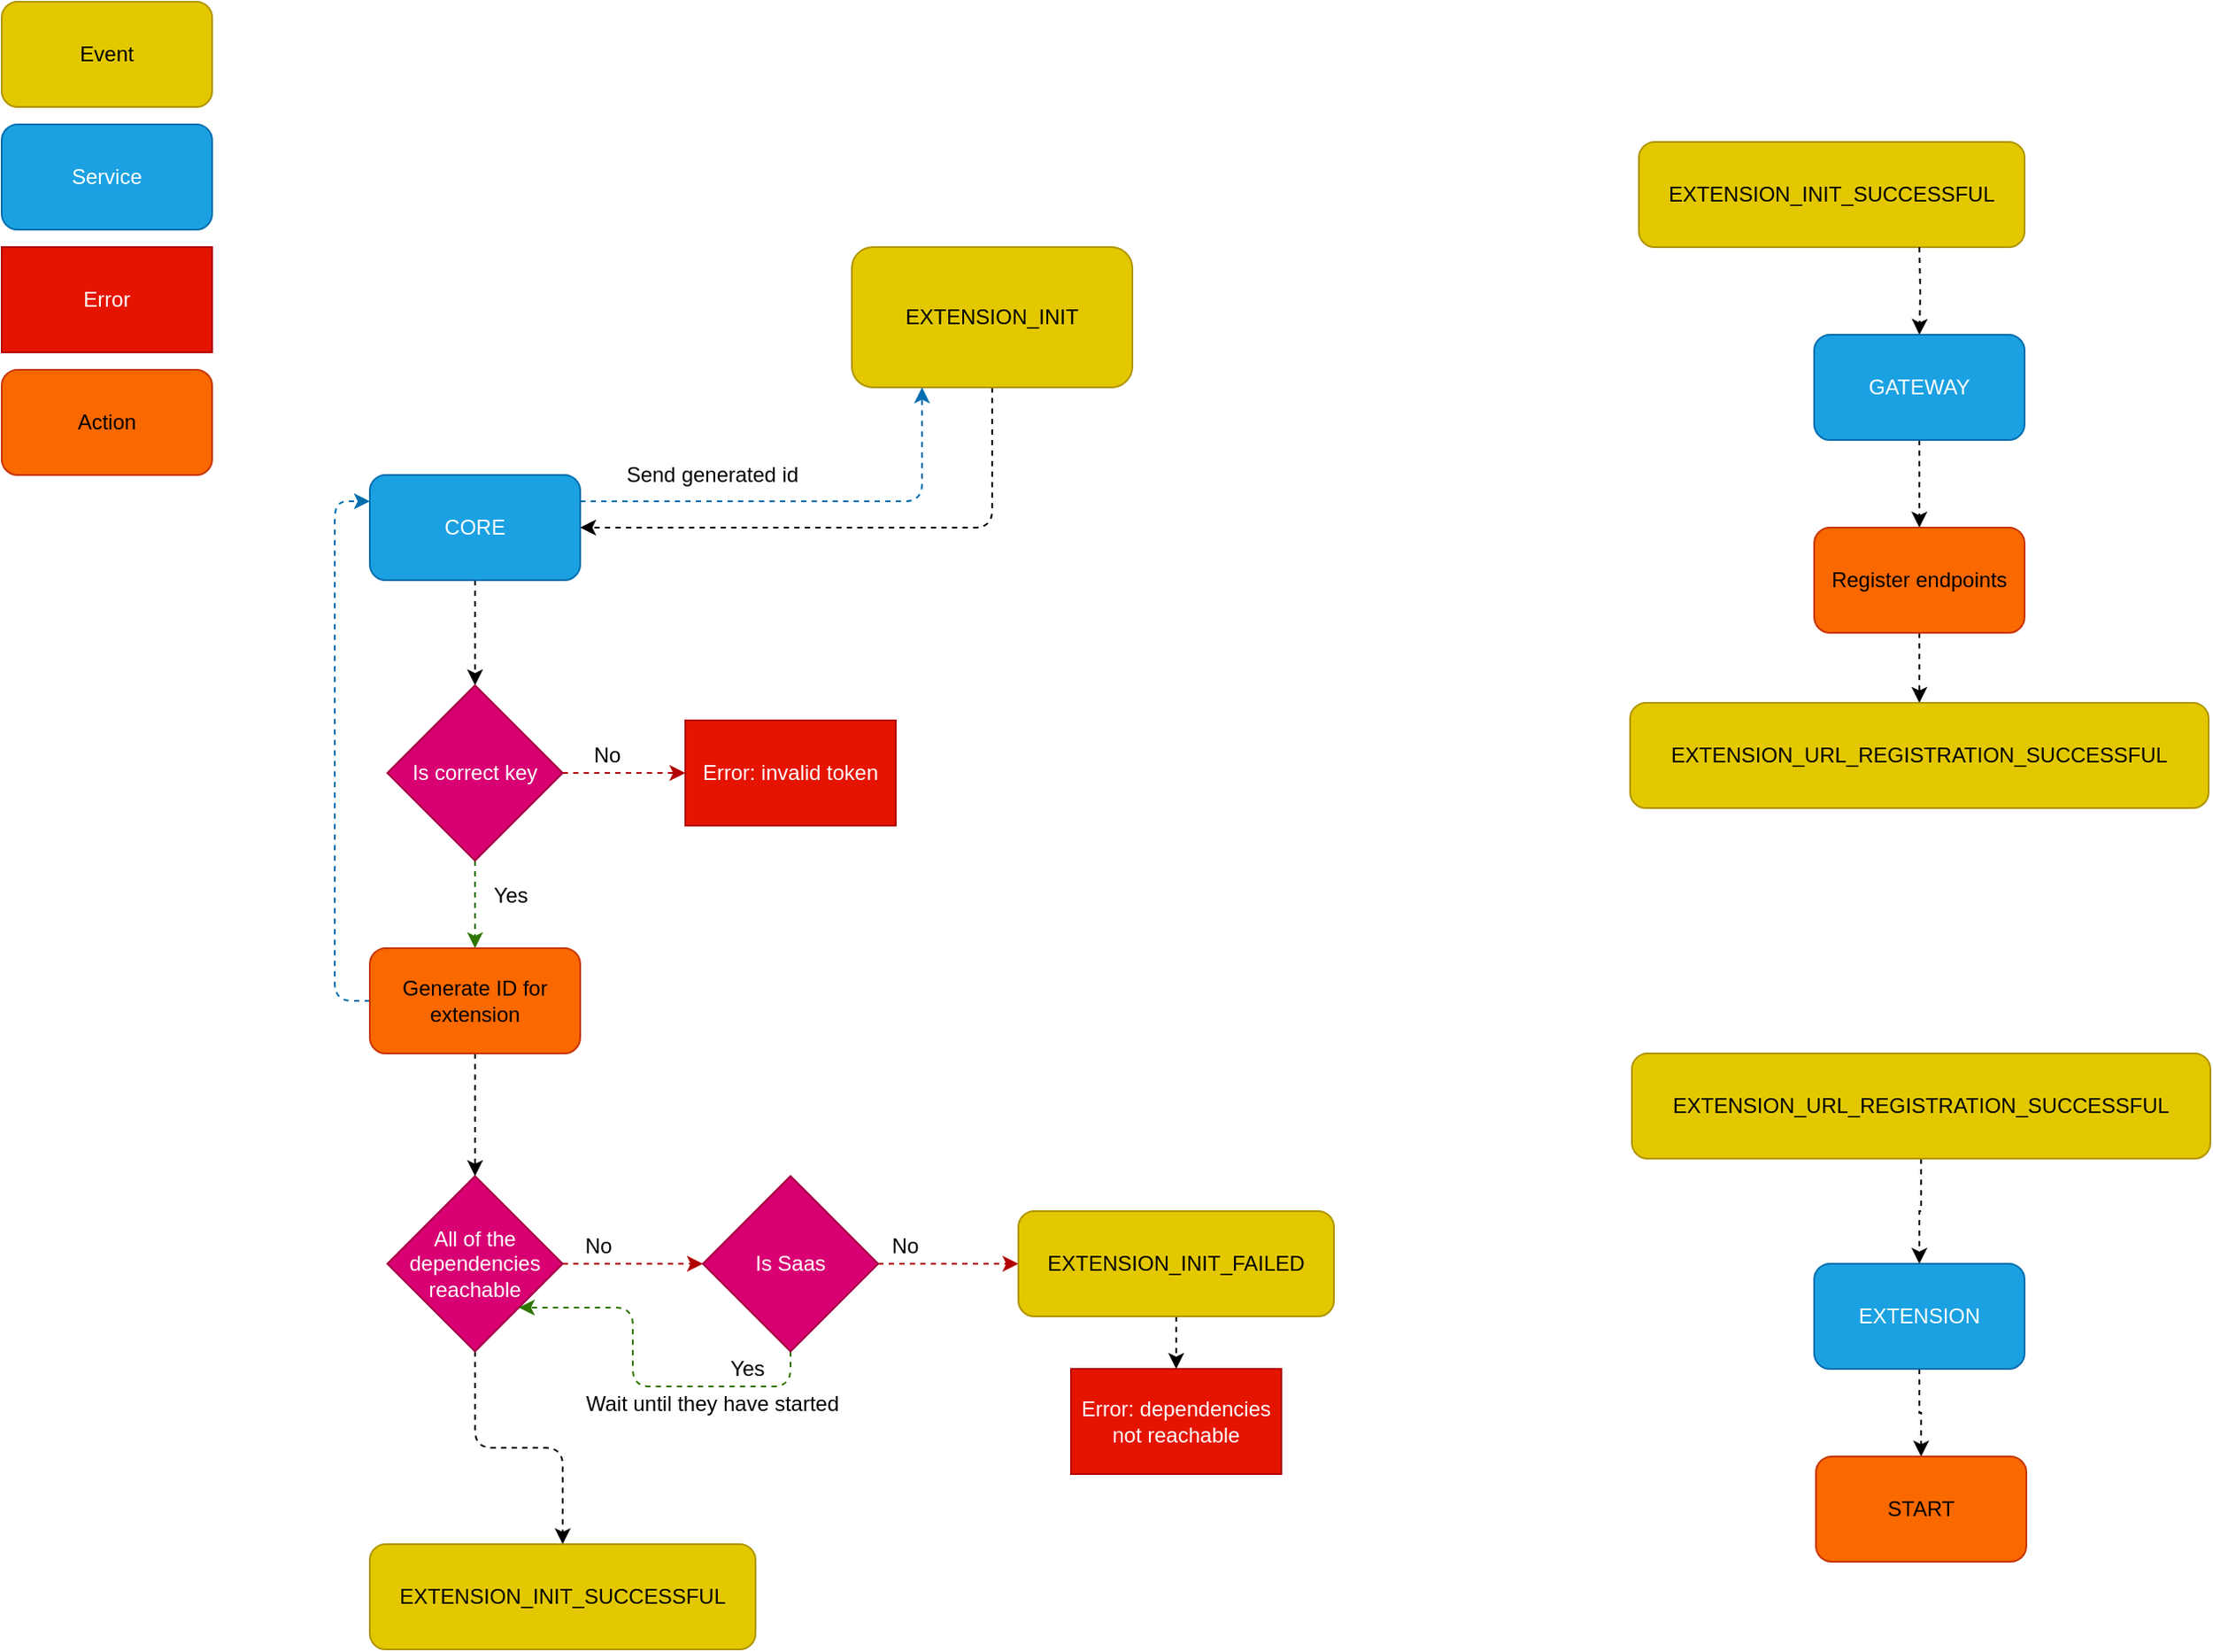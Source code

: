 <mxfile version="18.1.2" type="github">
  <diagram id="ZjD6zPGDM3K0yuI6pRIY" name="Page-1">
    <mxGraphModel dx="1736" dy="1022" grid="1" gridSize="10" guides="1" tooltips="1" connect="1" arrows="1" fold="1" page="1" pageScale="1" pageWidth="850" pageHeight="1100" math="0" shadow="0">
      <root>
        <mxCell id="0" />
        <mxCell id="1" parent="0" />
        <mxCell id="QYmY-8vBMbnwbrTFeHoW-6" style="edgeStyle=orthogonalEdgeStyle;orthogonalLoop=1;jettySize=auto;html=1;exitX=0.5;exitY=1;exitDx=0;exitDy=0;entryX=1;entryY=0.5;entryDx=0;entryDy=0;rounded=1;shadow=0;dashed=1;" parent="1" source="QYmY-8vBMbnwbrTFeHoW-2" target="QYmY-8vBMbnwbrTFeHoW-5" edge="1">
          <mxGeometry relative="1" as="geometry" />
        </mxCell>
        <mxCell id="QYmY-8vBMbnwbrTFeHoW-2" value="EXTENSION_INIT" style="rounded=1;whiteSpace=wrap;html=1;fillColor=#e3c800;strokeColor=#B09500;fontColor=#000000;" parent="1" vertex="1">
          <mxGeometry x="525" y="190" width="160" height="80" as="geometry" />
        </mxCell>
        <mxCell id="QYmY-8vBMbnwbrTFeHoW-8" style="edgeStyle=orthogonalEdgeStyle;rounded=1;orthogonalLoop=1;jettySize=auto;html=1;exitX=0.5;exitY=1;exitDx=0;exitDy=0;shadow=0;dashed=1;" parent="1" source="QYmY-8vBMbnwbrTFeHoW-5" target="QYmY-8vBMbnwbrTFeHoW-7" edge="1">
          <mxGeometry relative="1" as="geometry" />
        </mxCell>
        <mxCell id="QYmY-8vBMbnwbrTFeHoW-31" style="edgeStyle=orthogonalEdgeStyle;rounded=1;orthogonalLoop=1;jettySize=auto;html=1;exitX=1;exitY=0.25;exitDx=0;exitDy=0;entryX=0.25;entryY=1;entryDx=0;entryDy=0;shadow=0;dashed=1;fillColor=#1ba1e2;strokeColor=#006EAF;" parent="1" source="QYmY-8vBMbnwbrTFeHoW-5" target="QYmY-8vBMbnwbrTFeHoW-2" edge="1">
          <mxGeometry relative="1" as="geometry" />
        </mxCell>
        <mxCell id="QYmY-8vBMbnwbrTFeHoW-5" value="CORE" style="rounded=1;whiteSpace=wrap;html=1;fillColor=#1ba1e2;fontColor=#ffffff;strokeColor=#006EAF;" parent="1" vertex="1">
          <mxGeometry x="250" y="320" width="120" height="60" as="geometry" />
        </mxCell>
        <mxCell id="QYmY-8vBMbnwbrTFeHoW-10" style="edgeStyle=orthogonalEdgeStyle;rounded=1;orthogonalLoop=1;jettySize=auto;html=1;exitX=1;exitY=0.5;exitDx=0;exitDy=0;entryX=0;entryY=0.5;entryDx=0;entryDy=0;shadow=0;dashed=1;fillColor=#e51400;strokeColor=#B20000;" parent="1" source="QYmY-8vBMbnwbrTFeHoW-7" target="QYmY-8vBMbnwbrTFeHoW-9" edge="1">
          <mxGeometry relative="1" as="geometry" />
        </mxCell>
        <mxCell id="QYmY-8vBMbnwbrTFeHoW-14" style="edgeStyle=orthogonalEdgeStyle;rounded=1;orthogonalLoop=1;jettySize=auto;html=1;exitX=0.5;exitY=1;exitDx=0;exitDy=0;entryX=0.5;entryY=0;entryDx=0;entryDy=0;shadow=0;dashed=1;fillColor=#60a917;strokeColor=#2D7600;" parent="1" source="QYmY-8vBMbnwbrTFeHoW-7" target="QYmY-8vBMbnwbrTFeHoW-34" edge="1">
          <mxGeometry relative="1" as="geometry" />
        </mxCell>
        <mxCell id="QYmY-8vBMbnwbrTFeHoW-30" style="edgeStyle=orthogonalEdgeStyle;rounded=1;orthogonalLoop=1;jettySize=auto;html=1;exitX=0;exitY=0.5;exitDx=0;exitDy=0;entryX=0;entryY=0.25;entryDx=0;entryDy=0;shadow=0;dashed=1;fillColor=#1ba1e2;strokeColor=#006EAF;" parent="1" source="QYmY-8vBMbnwbrTFeHoW-34" target="QYmY-8vBMbnwbrTFeHoW-5" edge="1">
          <mxGeometry relative="1" as="geometry" />
        </mxCell>
        <mxCell id="QYmY-8vBMbnwbrTFeHoW-7" value="Is correct key" style="rhombus;whiteSpace=wrap;html=1;fillColor=#d80073;fontColor=#ffffff;strokeColor=#A50040;" parent="1" vertex="1">
          <mxGeometry x="260" y="440" width="100" height="100" as="geometry" />
        </mxCell>
        <mxCell id="QYmY-8vBMbnwbrTFeHoW-9" value="Error: invalid token" style="whiteSpace=wrap;html=1;fillColor=#e51400;fontColor=#ffffff;strokeColor=#B20000;" parent="1" vertex="1">
          <mxGeometry x="430" y="460" width="120" height="60" as="geometry" />
        </mxCell>
        <mxCell id="QYmY-8vBMbnwbrTFeHoW-11" value="No" style="text;html=1;align=center;verticalAlign=middle;resizable=0;points=[];autosize=1;strokeColor=none;fillColor=none;" parent="1" vertex="1">
          <mxGeometry x="370" y="470" width="30" height="20" as="geometry" />
        </mxCell>
        <mxCell id="QYmY-8vBMbnwbrTFeHoW-17" style="edgeStyle=orthogonalEdgeStyle;rounded=1;orthogonalLoop=1;jettySize=auto;html=1;exitX=1;exitY=0.5;exitDx=0;exitDy=0;entryX=0;entryY=0.5;entryDx=0;entryDy=0;shadow=0;dashed=1;fillColor=#e51400;strokeColor=#B20000;" parent="1" source="QYmY-8vBMbnwbrTFeHoW-12" target="QYmY-8vBMbnwbrTFeHoW-22" edge="1">
          <mxGeometry relative="1" as="geometry" />
        </mxCell>
        <mxCell id="QYmY-8vBMbnwbrTFeHoW-46" style="edgeStyle=orthogonalEdgeStyle;rounded=1;orthogonalLoop=1;jettySize=auto;html=1;exitX=0.5;exitY=1;exitDx=0;exitDy=0;entryX=0.5;entryY=0;entryDx=0;entryDy=0;shadow=0;dashed=1;" parent="1" source="QYmY-8vBMbnwbrTFeHoW-12" target="li03ov06QK7Q-1gpEoUl-1" edge="1">
          <mxGeometry relative="1" as="geometry" />
        </mxCell>
        <mxCell id="QYmY-8vBMbnwbrTFeHoW-12" value="All of the dependencies reachable" style="rhombus;whiteSpace=wrap;html=1;fillColor=#d80073;fontColor=#ffffff;strokeColor=#A50040;" parent="1" vertex="1">
          <mxGeometry x="260" y="720" width="100" height="100" as="geometry" />
        </mxCell>
        <mxCell id="QYmY-8vBMbnwbrTFeHoW-15" value="Yes" style="text;html=1;align=center;verticalAlign=middle;resizable=0;points=[];autosize=1;strokeColor=none;fillColor=none;" parent="1" vertex="1">
          <mxGeometry x="310" y="550" width="40" height="20" as="geometry" />
        </mxCell>
        <mxCell id="QYmY-8vBMbnwbrTFeHoW-16" value="Error: dependencies not reachable" style="whiteSpace=wrap;html=1;fillColor=#e51400;fontColor=#ffffff;strokeColor=#B20000;" parent="1" vertex="1">
          <mxGeometry x="650" y="830" width="120" height="60" as="geometry" />
        </mxCell>
        <mxCell id="QYmY-8vBMbnwbrTFeHoW-18" value="No" style="text;html=1;align=center;verticalAlign=middle;resizable=0;points=[];autosize=1;strokeColor=none;fillColor=none;" parent="1" vertex="1">
          <mxGeometry x="365" y="750" width="30" height="20" as="geometry" />
        </mxCell>
        <mxCell id="QYmY-8vBMbnwbrTFeHoW-24" style="edgeStyle=orthogonalEdgeStyle;rounded=1;orthogonalLoop=1;jettySize=auto;html=1;exitX=0.5;exitY=1;exitDx=0;exitDy=0;entryX=1;entryY=1;entryDx=0;entryDy=0;shadow=0;dashed=1;fillColor=#60a917;strokeColor=#2D7600;" parent="1" source="QYmY-8vBMbnwbrTFeHoW-22" target="QYmY-8vBMbnwbrTFeHoW-12" edge="1">
          <mxGeometry relative="1" as="geometry" />
        </mxCell>
        <mxCell id="QYmY-8vBMbnwbrTFeHoW-28" style="edgeStyle=orthogonalEdgeStyle;rounded=1;orthogonalLoop=1;jettySize=auto;html=1;exitX=1;exitY=0.5;exitDx=0;exitDy=0;entryX=0;entryY=0.5;entryDx=0;entryDy=0;shadow=0;dashed=1;fillColor=#e51400;strokeColor=#B20000;" parent="1" source="QYmY-8vBMbnwbrTFeHoW-22" target="QYmY-8vBMbnwbrTFeHoW-37" edge="1">
          <mxGeometry relative="1" as="geometry" />
        </mxCell>
        <mxCell id="QYmY-8vBMbnwbrTFeHoW-22" value="Is Saas" style="rhombus;whiteSpace=wrap;html=1;fillColor=#d80073;fontColor=#ffffff;strokeColor=#A50040;" parent="1" vertex="1">
          <mxGeometry x="440" y="720" width="100" height="100" as="geometry" />
        </mxCell>
        <mxCell id="QYmY-8vBMbnwbrTFeHoW-25" value="Yes" style="text;html=1;align=center;verticalAlign=middle;resizable=0;points=[];autosize=1;strokeColor=none;fillColor=none;" parent="1" vertex="1">
          <mxGeometry x="445" y="820" width="40" height="20" as="geometry" />
        </mxCell>
        <mxCell id="QYmY-8vBMbnwbrTFeHoW-26" value="Wait until they have started" style="text;html=1;align=center;verticalAlign=middle;resizable=0;points=[];autosize=1;strokeColor=none;fillColor=none;" parent="1" vertex="1">
          <mxGeometry x="365" y="840" width="160" height="20" as="geometry" />
        </mxCell>
        <mxCell id="QYmY-8vBMbnwbrTFeHoW-29" value="No" style="text;html=1;align=center;verticalAlign=middle;resizable=0;points=[];autosize=1;strokeColor=none;fillColor=none;" parent="1" vertex="1">
          <mxGeometry x="540" y="750" width="30" height="20" as="geometry" />
        </mxCell>
        <mxCell id="QYmY-8vBMbnwbrTFeHoW-36" style="edgeStyle=orthogonalEdgeStyle;rounded=1;orthogonalLoop=1;jettySize=auto;html=1;exitX=0.5;exitY=1;exitDx=0;exitDy=0;shadow=0;dashed=1;" parent="1" source="QYmY-8vBMbnwbrTFeHoW-34" target="QYmY-8vBMbnwbrTFeHoW-12" edge="1">
          <mxGeometry relative="1" as="geometry" />
        </mxCell>
        <mxCell id="QYmY-8vBMbnwbrTFeHoW-34" value="Generate ID for extension" style="rounded=1;whiteSpace=wrap;html=1;fillColor=#fa6800;fontColor=#000000;strokeColor=#C73500;" parent="1" vertex="1">
          <mxGeometry x="250" y="590" width="120" height="60" as="geometry" />
        </mxCell>
        <mxCell id="QYmY-8vBMbnwbrTFeHoW-35" value="Send generated id" style="text;html=1;align=center;verticalAlign=middle;resizable=0;points=[];autosize=1;strokeColor=none;fillColor=none;" parent="1" vertex="1">
          <mxGeometry x="390" y="310" width="110" height="20" as="geometry" />
        </mxCell>
        <mxCell id="QYmY-8vBMbnwbrTFeHoW-43" style="edgeStyle=orthogonalEdgeStyle;rounded=1;orthogonalLoop=1;jettySize=auto;html=1;exitX=0.5;exitY=1;exitDx=0;exitDy=0;entryX=0.5;entryY=0;entryDx=0;entryDy=0;shadow=0;dashed=1;" parent="1" source="QYmY-8vBMbnwbrTFeHoW-37" target="QYmY-8vBMbnwbrTFeHoW-16" edge="1">
          <mxGeometry relative="1" as="geometry" />
        </mxCell>
        <mxCell id="QYmY-8vBMbnwbrTFeHoW-37" value="EXTENSION_INIT_FAILED" style="rounded=1;whiteSpace=wrap;html=1;fillColor=#e3c800;fontColor=#000000;strokeColor=#B09500;" parent="1" vertex="1">
          <mxGeometry x="620" y="740" width="180" height="60" as="geometry" />
        </mxCell>
        <mxCell id="QYmY-8vBMbnwbrTFeHoW-39" value="Event" style="rounded=1;whiteSpace=wrap;html=1;fillColor=#e3c800;fontColor=#000000;strokeColor=#B09500;" parent="1" vertex="1">
          <mxGeometry x="40" y="50" width="120" height="60" as="geometry" />
        </mxCell>
        <mxCell id="QYmY-8vBMbnwbrTFeHoW-40" value="Service" style="rounded=1;whiteSpace=wrap;html=1;fillColor=#1ba1e2;fontColor=#ffffff;strokeColor=#006EAF;" parent="1" vertex="1">
          <mxGeometry x="40" y="120" width="120" height="60" as="geometry" />
        </mxCell>
        <mxCell id="QYmY-8vBMbnwbrTFeHoW-41" value="Error" style="whiteSpace=wrap;html=1;fillColor=#e51400;fontColor=#ffffff;strokeColor=#B20000;" parent="1" vertex="1">
          <mxGeometry x="40" y="190" width="120" height="60" as="geometry" />
        </mxCell>
        <mxCell id="QYmY-8vBMbnwbrTFeHoW-42" value="&lt;div&gt;Action&lt;/div&gt;" style="rounded=1;whiteSpace=wrap;html=1;fillColor=#fa6800;fontColor=#000000;strokeColor=#C73500;" parent="1" vertex="1">
          <mxGeometry x="40" y="260" width="120" height="60" as="geometry" />
        </mxCell>
        <mxCell id="QYmY-8vBMbnwbrTFeHoW-45" value="EXTENSION_INIT_SUCCESSFUL" style="rounded=1;whiteSpace=wrap;html=1;fillColor=#e3c800;fontColor=#000000;strokeColor=#B09500;" parent="1" vertex="1">
          <mxGeometry x="974" y="130" width="220" height="60" as="geometry" />
        </mxCell>
        <mxCell id="li03ov06QK7Q-1gpEoUl-4" style="edgeStyle=orthogonalEdgeStyle;rounded=0;orthogonalLoop=1;jettySize=auto;html=1;exitX=0.5;exitY=1;exitDx=0;exitDy=0;entryX=0.5;entryY=0;entryDx=0;entryDy=0;dashed=1;" edge="1" parent="1" target="li03ov06QK7Q-1gpEoUl-2">
          <mxGeometry relative="1" as="geometry">
            <mxPoint x="1134" y="190" as="sourcePoint" />
          </mxGeometry>
        </mxCell>
        <mxCell id="li03ov06QK7Q-1gpEoUl-1" value="EXTENSION_INIT_SUCCESSFUL" style="rounded=1;whiteSpace=wrap;html=1;fillColor=#e3c800;fontColor=#000000;strokeColor=#B09500;" vertex="1" parent="1">
          <mxGeometry x="250" y="930" width="220" height="60" as="geometry" />
        </mxCell>
        <mxCell id="li03ov06QK7Q-1gpEoUl-6" style="edgeStyle=orthogonalEdgeStyle;rounded=0;orthogonalLoop=1;jettySize=auto;html=1;exitX=0.5;exitY=1;exitDx=0;exitDy=0;entryX=0.5;entryY=0;entryDx=0;entryDy=0;dashed=1;" edge="1" parent="1" source="li03ov06QK7Q-1gpEoUl-2" target="li03ov06QK7Q-1gpEoUl-5">
          <mxGeometry relative="1" as="geometry" />
        </mxCell>
        <mxCell id="li03ov06QK7Q-1gpEoUl-2" value="GATEWAY" style="rounded=1;whiteSpace=wrap;html=1;fillColor=#1ba1e2;fontColor=#ffffff;strokeColor=#006EAF;" vertex="1" parent="1">
          <mxGeometry x="1074" y="240" width="120" height="60" as="geometry" />
        </mxCell>
        <mxCell id="li03ov06QK7Q-1gpEoUl-3" style="edgeStyle=orthogonalEdgeStyle;rounded=0;orthogonalLoop=1;jettySize=auto;html=1;exitX=0.5;exitY=1;exitDx=0;exitDy=0;" edge="1" parent="1" source="li03ov06QK7Q-1gpEoUl-2" target="li03ov06QK7Q-1gpEoUl-2">
          <mxGeometry relative="1" as="geometry" />
        </mxCell>
        <mxCell id="li03ov06QK7Q-1gpEoUl-8" style="edgeStyle=orthogonalEdgeStyle;rounded=0;orthogonalLoop=1;jettySize=auto;html=1;exitX=0.5;exitY=1;exitDx=0;exitDy=0;entryX=0.5;entryY=0;entryDx=0;entryDy=0;dashed=1;" edge="1" parent="1" source="li03ov06QK7Q-1gpEoUl-5" target="li03ov06QK7Q-1gpEoUl-7">
          <mxGeometry relative="1" as="geometry" />
        </mxCell>
        <mxCell id="li03ov06QK7Q-1gpEoUl-5" value="Register endpoints" style="rounded=1;whiteSpace=wrap;html=1;fillColor=#fa6800;fontColor=#000000;strokeColor=#C73500;" vertex="1" parent="1">
          <mxGeometry x="1074" y="350" width="120" height="60" as="geometry" />
        </mxCell>
        <mxCell id="li03ov06QK7Q-1gpEoUl-7" value="EXTENSION_URL_REGISTRATION_SUCCESSFUL" style="rounded=1;whiteSpace=wrap;html=1;fillColor=#e3c800;fontColor=#000000;strokeColor=#B09500;" vertex="1" parent="1">
          <mxGeometry x="969" y="450" width="330" height="60" as="geometry" />
        </mxCell>
        <mxCell id="li03ov06QK7Q-1gpEoUl-11" style="edgeStyle=orthogonalEdgeStyle;rounded=0;orthogonalLoop=1;jettySize=auto;html=1;exitX=0.5;exitY=1;exitDx=0;exitDy=0;entryX=0.5;entryY=0;entryDx=0;entryDy=0;dashed=1;" edge="1" parent="1" source="li03ov06QK7Q-1gpEoUl-9" target="li03ov06QK7Q-1gpEoUl-10">
          <mxGeometry relative="1" as="geometry" />
        </mxCell>
        <mxCell id="li03ov06QK7Q-1gpEoUl-9" value="EXTENSION_URL_REGISTRATION_SUCCESSFUL" style="rounded=1;whiteSpace=wrap;html=1;fillColor=#e3c800;fontColor=#000000;strokeColor=#B09500;" vertex="1" parent="1">
          <mxGeometry x="970" y="650" width="330" height="60" as="geometry" />
        </mxCell>
        <mxCell id="li03ov06QK7Q-1gpEoUl-13" style="edgeStyle=orthogonalEdgeStyle;rounded=0;orthogonalLoop=1;jettySize=auto;html=1;exitX=0.5;exitY=1;exitDx=0;exitDy=0;dashed=1;" edge="1" parent="1" source="li03ov06QK7Q-1gpEoUl-10" target="li03ov06QK7Q-1gpEoUl-12">
          <mxGeometry relative="1" as="geometry" />
        </mxCell>
        <mxCell id="li03ov06QK7Q-1gpEoUl-10" value="EXTENSION" style="rounded=1;whiteSpace=wrap;html=1;fillColor=#1ba1e2;fontColor=#ffffff;strokeColor=#006EAF;" vertex="1" parent="1">
          <mxGeometry x="1074" y="770" width="120" height="60" as="geometry" />
        </mxCell>
        <mxCell id="li03ov06QK7Q-1gpEoUl-12" value="START" style="rounded=1;whiteSpace=wrap;html=1;fillColor=#fa6800;fontColor=#000000;strokeColor=#C73500;" vertex="1" parent="1">
          <mxGeometry x="1075" y="880" width="120" height="60" as="geometry" />
        </mxCell>
      </root>
    </mxGraphModel>
  </diagram>
</mxfile>
